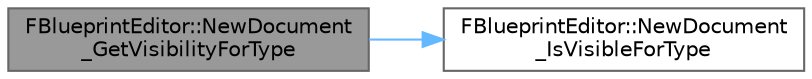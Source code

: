digraph "FBlueprintEditor::NewDocument_GetVisibilityForType"
{
 // INTERACTIVE_SVG=YES
 // LATEX_PDF_SIZE
  bgcolor="transparent";
  edge [fontname=Helvetica,fontsize=10,labelfontname=Helvetica,labelfontsize=10];
  node [fontname=Helvetica,fontsize=10,shape=box,height=0.2,width=0.4];
  rankdir="LR";
  Node1 [id="Node000001",label="FBlueprintEditor::NewDocument\l_GetVisibilityForType",height=0.2,width=0.4,color="gray40", fillcolor="grey60", style="filled", fontcolor="black",tooltip=" "];
  Node1 -> Node2 [id="edge1_Node000001_Node000002",color="steelblue1",style="solid",tooltip=" "];
  Node2 [id="Node000002",label="FBlueprintEditor::NewDocument\l_IsVisibleForType",height=0.2,width=0.4,color="grey40", fillcolor="white", style="filled",URL="$dd/d29/classFBlueprintEditor.html#a9bc42fa95fda611628146abb255909ef",tooltip=" "];
}
